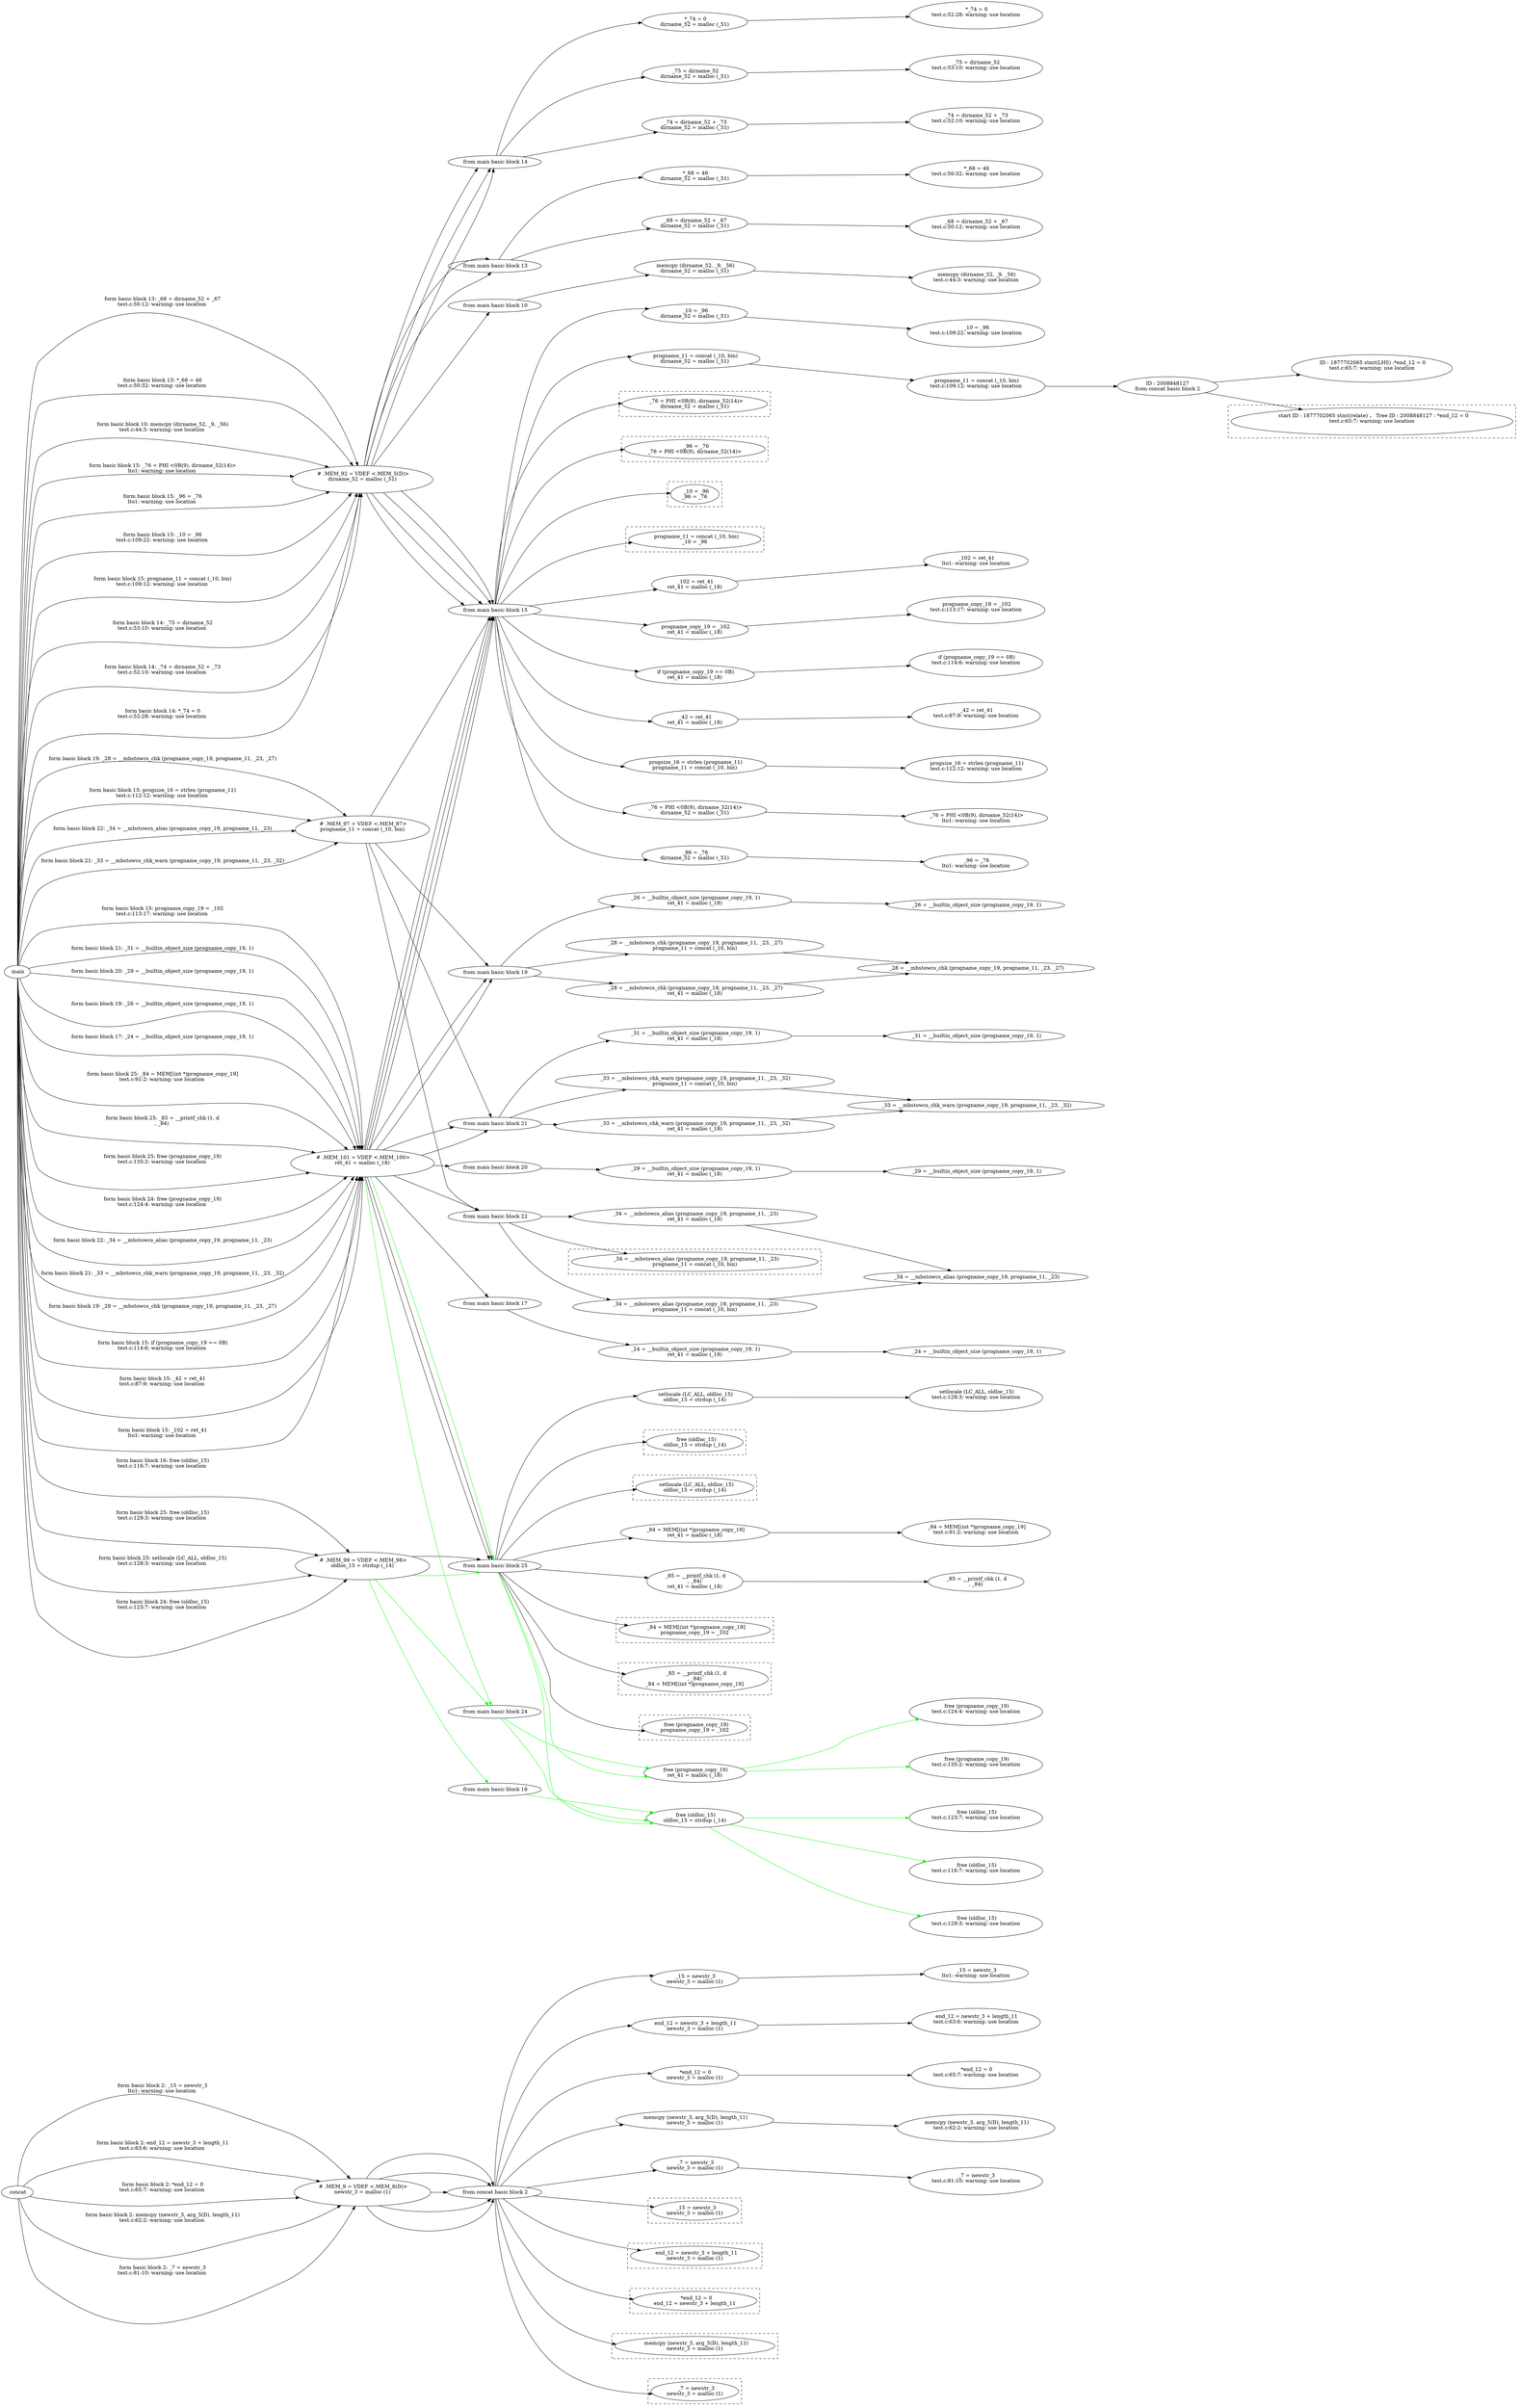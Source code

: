 digraph {constraint=false ;rankdir = LR; rank=same; nodesep=1.0; 


" concat
"->


" # .MEM_9 = VDEF <.MEM_8(D)>
newstr_3 = malloc (1)

"

[label=" form basic block 2: _15 = newstr_3
lto1: warning: use location
" ]

" # .MEM_9 = VDEF <.MEM_8(D)>
newstr_3 = malloc (1)

"->

" from concat basic block 2"

->" _15 = newstr_3
newstr_3 = malloc (1)
"

->" _15 = newstr_3
lto1: warning: use location
"

" concat
"->


" # .MEM_9 = VDEF <.MEM_8(D)>
newstr_3 = malloc (1)

"

[label=" form basic block 2: end_12 = newstr_3 + length_11
test.c:63:6: warning: use location

" ]

" # .MEM_9 = VDEF <.MEM_8(D)>
newstr_3 = malloc (1)

"->

" from concat basic block 2"

->" end_12 = newstr_3 + length_11
newstr_3 = malloc (1)
"

->" end_12 = newstr_3 + length_11
test.c:63:6: warning: use location

"

" concat
"->


" # .MEM_9 = VDEF <.MEM_8(D)>
newstr_3 = malloc (1)

"

[label=" form basic block 2: *end_12 = 0
test.c:65:7: warning: use location

" ]

" # .MEM_9 = VDEF <.MEM_8(D)>
newstr_3 = malloc (1)

"->

" from concat basic block 2"

->" *end_12 = 0
newstr_3 = malloc (1)
"

->" *end_12 = 0
test.c:65:7: warning: use location

"

" concat
"->


" # .MEM_9 = VDEF <.MEM_8(D)>
newstr_3 = malloc (1)

"

[label=" form basic block 2: memcpy (newstr_3, arg_5(D), length_11)
test.c:62:2: warning: use location

" ]

" # .MEM_9 = VDEF <.MEM_8(D)>
newstr_3 = malloc (1)

"->

" from concat basic block 2"

->" memcpy (newstr_3, arg_5(D), length_11)
newstr_3 = malloc (1)
"

->" memcpy (newstr_3, arg_5(D), length_11)
test.c:62:2: warning: use location

"


" concat
"->


" # .MEM_9 = VDEF <.MEM_8(D)>
newstr_3 = malloc (1)

"

[label=" form basic block 2: _7 = newstr_3
test.c:81:10: warning: use location

" ]

" # .MEM_9 = VDEF <.MEM_8(D)>
newstr_3 = malloc (1)

"->

" from concat basic block 2"

->" _7 = newstr_3
newstr_3 = malloc (1)
"

->" _7 = newstr_3
test.c:81:10: warning: use location

"

" from concat basic block 2"

->subgraph cluster_115095103 { style ="dashed";"  _15 = newstr_3
newstr_3 = malloc (1)
";}

" from concat basic block 2"

->subgraph cluster_410286961 { style ="dashed";"  end_12 = newstr_3 + length_11
newstr_3 = malloc (1)
";}

" from concat basic block 2"

->subgraph cluster_1663064087 { style ="dashed";"  *end_12 = 0
end_12 = newstr_3 + length_11
";}

" from concat basic block 2"

->subgraph cluster_1837958012 { style ="dashed";"  memcpy (newstr_3, arg_5(D), length_11)
newstr_3 = malloc (1)
";}

" from concat basic block 2"

->subgraph cluster_1248106492 { style ="dashed";"  _7 = newstr_3
newstr_3 = malloc (1)
";}








" main
"->


" # .MEM_92 = VDEF <.MEM_5(D)>
dirname_52 = malloc (_51)

"

[label=" form basic block 15: _76 = PHI <0B(9), dirname_52(14)>
lto1: warning: use location
" ]

" # .MEM_92 = VDEF <.MEM_5(D)>
dirname_52 = malloc (_51)

"->

" from main basic block 15"

->" _76 = PHI <0B(9), dirname_52(14)>
dirname_52 = malloc (_51)
"

->" _76 = PHI <0B(9), dirname_52(14)>
lto1: warning: use location
"


" main
"->


" # .MEM_92 = VDEF <.MEM_5(D)>
dirname_52 = malloc (_51)

"

[label=" form basic block 15: _96 = _76
lto1: warning: use location
" ]

" # .MEM_92 = VDEF <.MEM_5(D)>
dirname_52 = malloc (_51)

"->

" from main basic block 15"

->" _96 = _76
dirname_52 = malloc (_51)
"

->" _96 = _76
lto1: warning: use location
"

" main
"->


" # .MEM_92 = VDEF <.MEM_5(D)>
dirname_52 = malloc (_51)

"

[label=" form basic block 15: _10 = _96
test.c:109:22: warning: use location

" ]

" # .MEM_92 = VDEF <.MEM_5(D)>
dirname_52 = malloc (_51)

"->

" from main basic block 15"

->" _10 = _96
dirname_52 = malloc (_51)
"

->" _10 = _96
test.c:109:22: warning: use location

"

" main
"->


" # .MEM_92 = VDEF <.MEM_5(D)>
dirname_52 = malloc (_51)

"

[label=" form basic block 15: progname_11 = concat (_10, bin)
test.c:109:12: warning: use location

" ]

" # .MEM_92 = VDEF <.MEM_5(D)>
dirname_52 = malloc (_51)

"->

" from main basic block 15"

->" progname_11 = concat (_10, bin)
dirname_52 = malloc (_51)
"

->" progname_11 = concat (_10, bin)
test.c:109:12: warning: use location

"


->"ID : 2008848127
from concat basic block 2"->


" ID : 1877702065 stmt(LHS) :*end_12 = 0
test.c:65:7: warning: use location

"


" main
"->


" # .MEM_92 = VDEF <.MEM_5(D)>
dirname_52 = malloc (_51)

"

[label=" form basic block 14: _75 = dirname_52
test.c:53:10: warning: use location

" ]

" # .MEM_92 = VDEF <.MEM_5(D)>
dirname_52 = malloc (_51)

"->

" from main basic block 14"

->" _75 = dirname_52
dirname_52 = malloc (_51)
"

->" _75 = dirname_52
test.c:53:10: warning: use location

"

" main
"->


" # .MEM_92 = VDEF <.MEM_5(D)>
dirname_52 = malloc (_51)

"

[label=" form basic block 14: _74 = dirname_52 + _73
test.c:52:10: warning: use location

" ]

" # .MEM_92 = VDEF <.MEM_5(D)>
dirname_52 = malloc (_51)

"->

" from main basic block 14"

->" _74 = dirname_52 + _73
dirname_52 = malloc (_51)
"

->" _74 = dirname_52 + _73
test.c:52:10: warning: use location

"

" main
"->


" # .MEM_92 = VDEF <.MEM_5(D)>
dirname_52 = malloc (_51)

"

[label=" form basic block 14: *_74 = 0
test.c:52:28: warning: use location

" ]

" # .MEM_92 = VDEF <.MEM_5(D)>
dirname_52 = malloc (_51)

"->

" from main basic block 14"

->" *_74 = 0
dirname_52 = malloc (_51)
"

->" *_74 = 0
test.c:52:28: warning: use location

"

" main
"->


" # .MEM_92 = VDEF <.MEM_5(D)>
dirname_52 = malloc (_51)

"

[label=" form basic block 13: _68 = dirname_52 + _67
test.c:50:12: warning: use location

" ]

" # .MEM_92 = VDEF <.MEM_5(D)>
dirname_52 = malloc (_51)

"->

" from main basic block 13"

->" _68 = dirname_52 + _67
dirname_52 = malloc (_51)
"

->" _68 = dirname_52 + _67
test.c:50:12: warning: use location

"

" main
"->


" # .MEM_92 = VDEF <.MEM_5(D)>
dirname_52 = malloc (_51)

"

[label=" form basic block 13: *_68 = 46
test.c:50:32: warning: use location

" ]

" # .MEM_92 = VDEF <.MEM_5(D)>
dirname_52 = malloc (_51)

"->

" from main basic block 13"

->" *_68 = 46
dirname_52 = malloc (_51)
"

->" *_68 = 46
test.c:50:32: warning: use location

"

" main
"->


" # .MEM_92 = VDEF <.MEM_5(D)>
dirname_52 = malloc (_51)

"

[label=" form basic block 10: memcpy (dirname_52, _9, _56)
test.c:44:3: warning: use location

" ]

" # .MEM_92 = VDEF <.MEM_5(D)>
dirname_52 = malloc (_51)

"->

" from main basic block 10"

->" memcpy (dirname_52, _9, _56)
dirname_52 = malloc (_51)
"

->" memcpy (dirname_52, _9, _56)
test.c:44:3: warning: use location

"


" from main basic block 15"

->subgraph cluster_1258123209 { style ="dashed";"  _76 = PHI <0B(9), dirname_52(14)>
dirname_52 = malloc (_51)
";}

" from main basic block 15"

->subgraph cluster_672868320 { style ="dashed";"  _96 = _76
_76 = PHI <0B(9), dirname_52(14)>
";}

" from main basic block 15"

->subgraph cluster_1432965028 { style ="dashed";"  _10 = _96
_96 = _76
";}

" from main basic block 15"

->subgraph cluster_1900265642 { style ="dashed";"  progname_11 = concat (_10, bin)
_10 = _96
";}


"ID : 2008848127
from concat basic block 2"->

subgraph cluster_1765363474 { style ="dashed";"  start ID : 1877702065 stmt(relate) ， Tree ID : 2008848127 : *end_12 = 0
test.c:65:7: warning: use location

";}








" main
"->


" # .MEM_99 = VDEF <.MEM_98>
oldloc_15 = strdup (_14)

"

[label=" form basic block 25: free (oldloc_15)
test.c:129:3: warning: use location

" ]

" # .MEM_99 = VDEF <.MEM_98>
oldloc_15 = strdup (_14)

"->

" from main basic block 25"

->" free (oldloc_15)
oldloc_15 = strdup (_14)
"

->" free (oldloc_15)
test.c:129:3: warning: use location

"

[color="green" ]


" main
"->


" # .MEM_99 = VDEF <.MEM_98>
oldloc_15 = strdup (_14)

"

[label=" form basic block 25: setlocale (LC_ALL, oldloc_15)
test.c:128:3: warning: use location

" ]

" # .MEM_99 = VDEF <.MEM_98>
oldloc_15 = strdup (_14)

"->

" from main basic block 25"

->" setlocale (LC_ALL, oldloc_15)
oldloc_15 = strdup (_14)
"

->" setlocale (LC_ALL, oldloc_15)
test.c:128:3: warning: use location

"


" main
"->


" # .MEM_99 = VDEF <.MEM_98>
oldloc_15 = strdup (_14)

"

[label=" form basic block 24: free (oldloc_15)
test.c:123:7: warning: use location

" ]

" # .MEM_99 = VDEF <.MEM_98>
oldloc_15 = strdup (_14)

"->

" from main basic block 24"

->" free (oldloc_15)
oldloc_15 = strdup (_14)
"

->" free (oldloc_15)
test.c:123:7: warning: use location

"

[color="green" ]


" main
"->


" # .MEM_99 = VDEF <.MEM_98>
oldloc_15 = strdup (_14)

"

[label=" form basic block 16: free (oldloc_15)
test.c:116:7: warning: use location

" ]

" # .MEM_99 = VDEF <.MEM_98>
oldloc_15 = strdup (_14)

"->

" from main basic block 16"

->" free (oldloc_15)
oldloc_15 = strdup (_14)
"

->" free (oldloc_15)
test.c:116:7: warning: use location

"

[color="green" ]


" from main basic block 25"

->subgraph cluster_804058823 { style ="dashed";"  free (oldloc_15)
oldloc_15 = strdup (_14)
";}

" from main basic block 25"

->subgraph cluster_2100531659 { style ="dashed";"  setlocale (LC_ALL, oldloc_15)
oldloc_15 = strdup (_14)
";}








" main
"->


" # .MEM_101 = VDEF <.MEM_100>
ret_41 = malloc (_18)

"

[label=" form basic block 15: _102 = ret_41
lto1: warning: use location
" ]

" # .MEM_101 = VDEF <.MEM_100>
ret_41 = malloc (_18)

"->

" from main basic block 15"

->" _102 = ret_41
ret_41 = malloc (_18)
"

->" _102 = ret_41
lto1: warning: use location
"

" main
"->


" # .MEM_101 = VDEF <.MEM_100>
ret_41 = malloc (_18)

"

[label=" form basic block 15: progname_copy_19 = _102
test.c:113:17: warning: use location

" ]

" # .MEM_101 = VDEF <.MEM_100>
ret_41 = malloc (_18)

"->

" from main basic block 15"

->" progname_copy_19 = _102
ret_41 = malloc (_18)
"

->" progname_copy_19 = _102
test.c:113:17: warning: use location

"

" main
"->


" # .MEM_101 = VDEF <.MEM_100>
ret_41 = malloc (_18)

"

[label=" form basic block 21: _31 = __builtin_object_size (progname_copy_19, 1)
" ]

" # .MEM_101 = VDEF <.MEM_100>
ret_41 = malloc (_18)

"->

" from main basic block 21"

->" _31 = __builtin_object_size (progname_copy_19, 1)
ret_41 = malloc (_18)
"

->" _31 = __builtin_object_size (progname_copy_19, 1)
"


" main
"->


" # .MEM_101 = VDEF <.MEM_100>
ret_41 = malloc (_18)

"

[label=" form basic block 20: _29 = __builtin_object_size (progname_copy_19, 1)
" ]

" # .MEM_101 = VDEF <.MEM_100>
ret_41 = malloc (_18)

"->

" from main basic block 20"

->" _29 = __builtin_object_size (progname_copy_19, 1)
ret_41 = malloc (_18)
"

->" _29 = __builtin_object_size (progname_copy_19, 1)
"


" main
"->


" # .MEM_101 = VDEF <.MEM_100>
ret_41 = malloc (_18)

"

[label=" form basic block 19: _26 = __builtin_object_size (progname_copy_19, 1)
" ]

" # .MEM_101 = VDEF <.MEM_100>
ret_41 = malloc (_18)

"->

" from main basic block 19"

->" _26 = __builtin_object_size (progname_copy_19, 1)
ret_41 = malloc (_18)
"

->" _26 = __builtin_object_size (progname_copy_19, 1)
"


" main
"->


" # .MEM_101 = VDEF <.MEM_100>
ret_41 = malloc (_18)

"

[label=" form basic block 17: _24 = __builtin_object_size (progname_copy_19, 1)
" ]

" # .MEM_101 = VDEF <.MEM_100>
ret_41 = malloc (_18)

"->

" from main basic block 17"

->" _24 = __builtin_object_size (progname_copy_19, 1)
ret_41 = malloc (_18)
"

->" _24 = __builtin_object_size (progname_copy_19, 1)
"


" main
"->


" # .MEM_101 = VDEF <.MEM_100>
ret_41 = malloc (_18)

"

[label=" form basic block 25: _84 = MEM[(int *)progname_copy_19]
test.c:91:2: warning: use location

" ]

" # .MEM_101 = VDEF <.MEM_100>
ret_41 = malloc (_18)

"->

" from main basic block 25"

->" _84 = MEM[(int *)progname_copy_19]
ret_41 = malloc (_18)
"

->" _84 = MEM[(int *)progname_copy_19]
test.c:91:2: warning: use location

"

" main
"->


" # .MEM_101 = VDEF <.MEM_100>
ret_41 = malloc (_18)

"

[label=" form basic block 25: _85 = __printf_chk (1, d
, _84)
" ]

" # .MEM_101 = VDEF <.MEM_100>
ret_41 = malloc (_18)

"->

" from main basic block 25"

->" _85 = __printf_chk (1, d
, _84)
ret_41 = malloc (_18)
"

->" _85 = __printf_chk (1, d
, _84)
"


" main
"->


" # .MEM_101 = VDEF <.MEM_100>
ret_41 = malloc (_18)

"

[label=" form basic block 25: free (progname_copy_19)
test.c:135:2: warning: use location

" ]

" # .MEM_101 = VDEF <.MEM_100>
ret_41 = malloc (_18)

"->

" from main basic block 25"

->" free (progname_copy_19)
ret_41 = malloc (_18)
"

->" free (progname_copy_19)
test.c:135:2: warning: use location

"

[color="green" ]


" main
"->


" # .MEM_101 = VDEF <.MEM_100>
ret_41 = malloc (_18)

"

[label=" form basic block 24: free (progname_copy_19)
test.c:124:4: warning: use location

" ]

" # .MEM_101 = VDEF <.MEM_100>
ret_41 = malloc (_18)

"->

" from main basic block 24"

->" free (progname_copy_19)
ret_41 = malloc (_18)
"

->" free (progname_copy_19)
test.c:124:4: warning: use location

"

[color="green" ]


" main
"->


" # .MEM_101 = VDEF <.MEM_100>
ret_41 = malloc (_18)

"

[label=" form basic block 22: _34 = __mbstowcs_alias (progname_copy_19, progname_11, _23)
" ]

" # .MEM_101 = VDEF <.MEM_100>
ret_41 = malloc (_18)

"->

" from main basic block 22"

->" _34 = __mbstowcs_alias (progname_copy_19, progname_11, _23)
ret_41 = malloc (_18)
"

->" _34 = __mbstowcs_alias (progname_copy_19, progname_11, _23)
"


" main
"->


" # .MEM_101 = VDEF <.MEM_100>
ret_41 = malloc (_18)

"

[label=" form basic block 21: _33 = __mbstowcs_chk_warn (progname_copy_19, progname_11, _23, _32)
" ]

" # .MEM_101 = VDEF <.MEM_100>
ret_41 = malloc (_18)

"->

" from main basic block 21"

->" _33 = __mbstowcs_chk_warn (progname_copy_19, progname_11, _23, _32)
ret_41 = malloc (_18)
"

->" _33 = __mbstowcs_chk_warn (progname_copy_19, progname_11, _23, _32)
"


" main
"->


" # .MEM_101 = VDEF <.MEM_100>
ret_41 = malloc (_18)

"

[label=" form basic block 19: _28 = __mbstowcs_chk (progname_copy_19, progname_11, _23, _27)
" ]

" # .MEM_101 = VDEF <.MEM_100>
ret_41 = malloc (_18)

"->

" from main basic block 19"

->" _28 = __mbstowcs_chk (progname_copy_19, progname_11, _23, _27)
ret_41 = malloc (_18)
"

->" _28 = __mbstowcs_chk (progname_copy_19, progname_11, _23, _27)
"


" main
"->


" # .MEM_101 = VDEF <.MEM_100>
ret_41 = malloc (_18)

"

[label=" form basic block 15: if (progname_copy_19 == 0B)
test.c:114:6: warning: use location

" ]

" # .MEM_101 = VDEF <.MEM_100>
ret_41 = malloc (_18)

"->

" from main basic block 15"

->" if (progname_copy_19 == 0B)
ret_41 = malloc (_18)
"

->" if (progname_copy_19 == 0B)
test.c:114:6: warning: use location

"


" main
"->


" # .MEM_101 = VDEF <.MEM_100>
ret_41 = malloc (_18)

"

[label=" form basic block 15: _42 = ret_41
test.c:87:9: warning: use location

" ]

" # .MEM_101 = VDEF <.MEM_100>
ret_41 = malloc (_18)

"->

" from main basic block 15"

->" _42 = ret_41
ret_41 = malloc (_18)
"

->" _42 = ret_41
test.c:87:9: warning: use location

"

" from main basic block 25"

->subgraph cluster_1743815029 { style ="dashed";"  _84 = MEM[(int *)progname_copy_19]
progname_copy_19 = _102
";}

" from main basic block 25"

->subgraph cluster_1761280649 { style ="dashed";"  _85 = __printf_chk (1, d
, _84)
_84 = MEM[(int *)progname_copy_19]
";}

" from main basic block 25"

->subgraph cluster_1187963702 { style ="dashed";"  free (progname_copy_19)
progname_copy_19 = _102
";}








" main
"->


" # .MEM_97 = VDEF <.MEM_87>
progname_11 = concat (_10, bin)

"

[label=" form basic block 15: progsize_16 = strlen (progname_11)
test.c:112:12: warning: use location

" ]

" # .MEM_97 = VDEF <.MEM_87>
progname_11 = concat (_10, bin)

"->

" from main basic block 15"

->" progsize_16 = strlen (progname_11)
progname_11 = concat (_10, bin)
"

->" progsize_16 = strlen (progname_11)
test.c:112:12: warning: use location

"


" main
"->


" # .MEM_97 = VDEF <.MEM_87>
progname_11 = concat (_10, bin)

"

[label=" form basic block 22: _34 = __mbstowcs_alias (progname_copy_19, progname_11, _23)
" ]

" # .MEM_97 = VDEF <.MEM_87>
progname_11 = concat (_10, bin)

"->

" from main basic block 22"

->" _34 = __mbstowcs_alias (progname_copy_19, progname_11, _23)
progname_11 = concat (_10, bin)
"

->" _34 = __mbstowcs_alias (progname_copy_19, progname_11, _23)
"


" main
"->


" # .MEM_97 = VDEF <.MEM_87>
progname_11 = concat (_10, bin)

"

[label=" form basic block 21: _33 = __mbstowcs_chk_warn (progname_copy_19, progname_11, _23, _32)
" ]

" # .MEM_97 = VDEF <.MEM_87>
progname_11 = concat (_10, bin)

"->

" from main basic block 21"

->" _33 = __mbstowcs_chk_warn (progname_copy_19, progname_11, _23, _32)
progname_11 = concat (_10, bin)
"

->" _33 = __mbstowcs_chk_warn (progname_copy_19, progname_11, _23, _32)
"


" main
"->


" # .MEM_97 = VDEF <.MEM_87>
progname_11 = concat (_10, bin)

"

[label=" form basic block 19: _28 = __mbstowcs_chk (progname_copy_19, progname_11, _23, _27)
" ]

" # .MEM_97 = VDEF <.MEM_87>
progname_11 = concat (_10, bin)

"->

" from main basic block 19"

->" _28 = __mbstowcs_chk (progname_copy_19, progname_11, _23, _27)
progname_11 = concat (_10, bin)
"

->" _28 = __mbstowcs_chk (progname_copy_19, progname_11, _23, _27)
"


" from main basic block 22"

->subgraph cluster_1886194698 { style ="dashed";"  _34 = __mbstowcs_alias (progname_copy_19, progname_11, _23)
progname_11 = concat (_10, bin)
";} }
